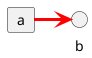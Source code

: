 {
  "sha1": "tcdj5feyqrjfqsbyesbs5cuf8lqn7p1",
  "insertion": {
    "when": "2024-06-04T17:28:46.068Z",
    "url": "https://github.com/plantuml/plantuml/issues/1702",
    "user": "plantuml@gmail.com"
  }
}
@startuml

<style>
.a {
  LineThickness 3
  Linecolor red
}
</style>

card a
a -> b <<a>>
@enduml
